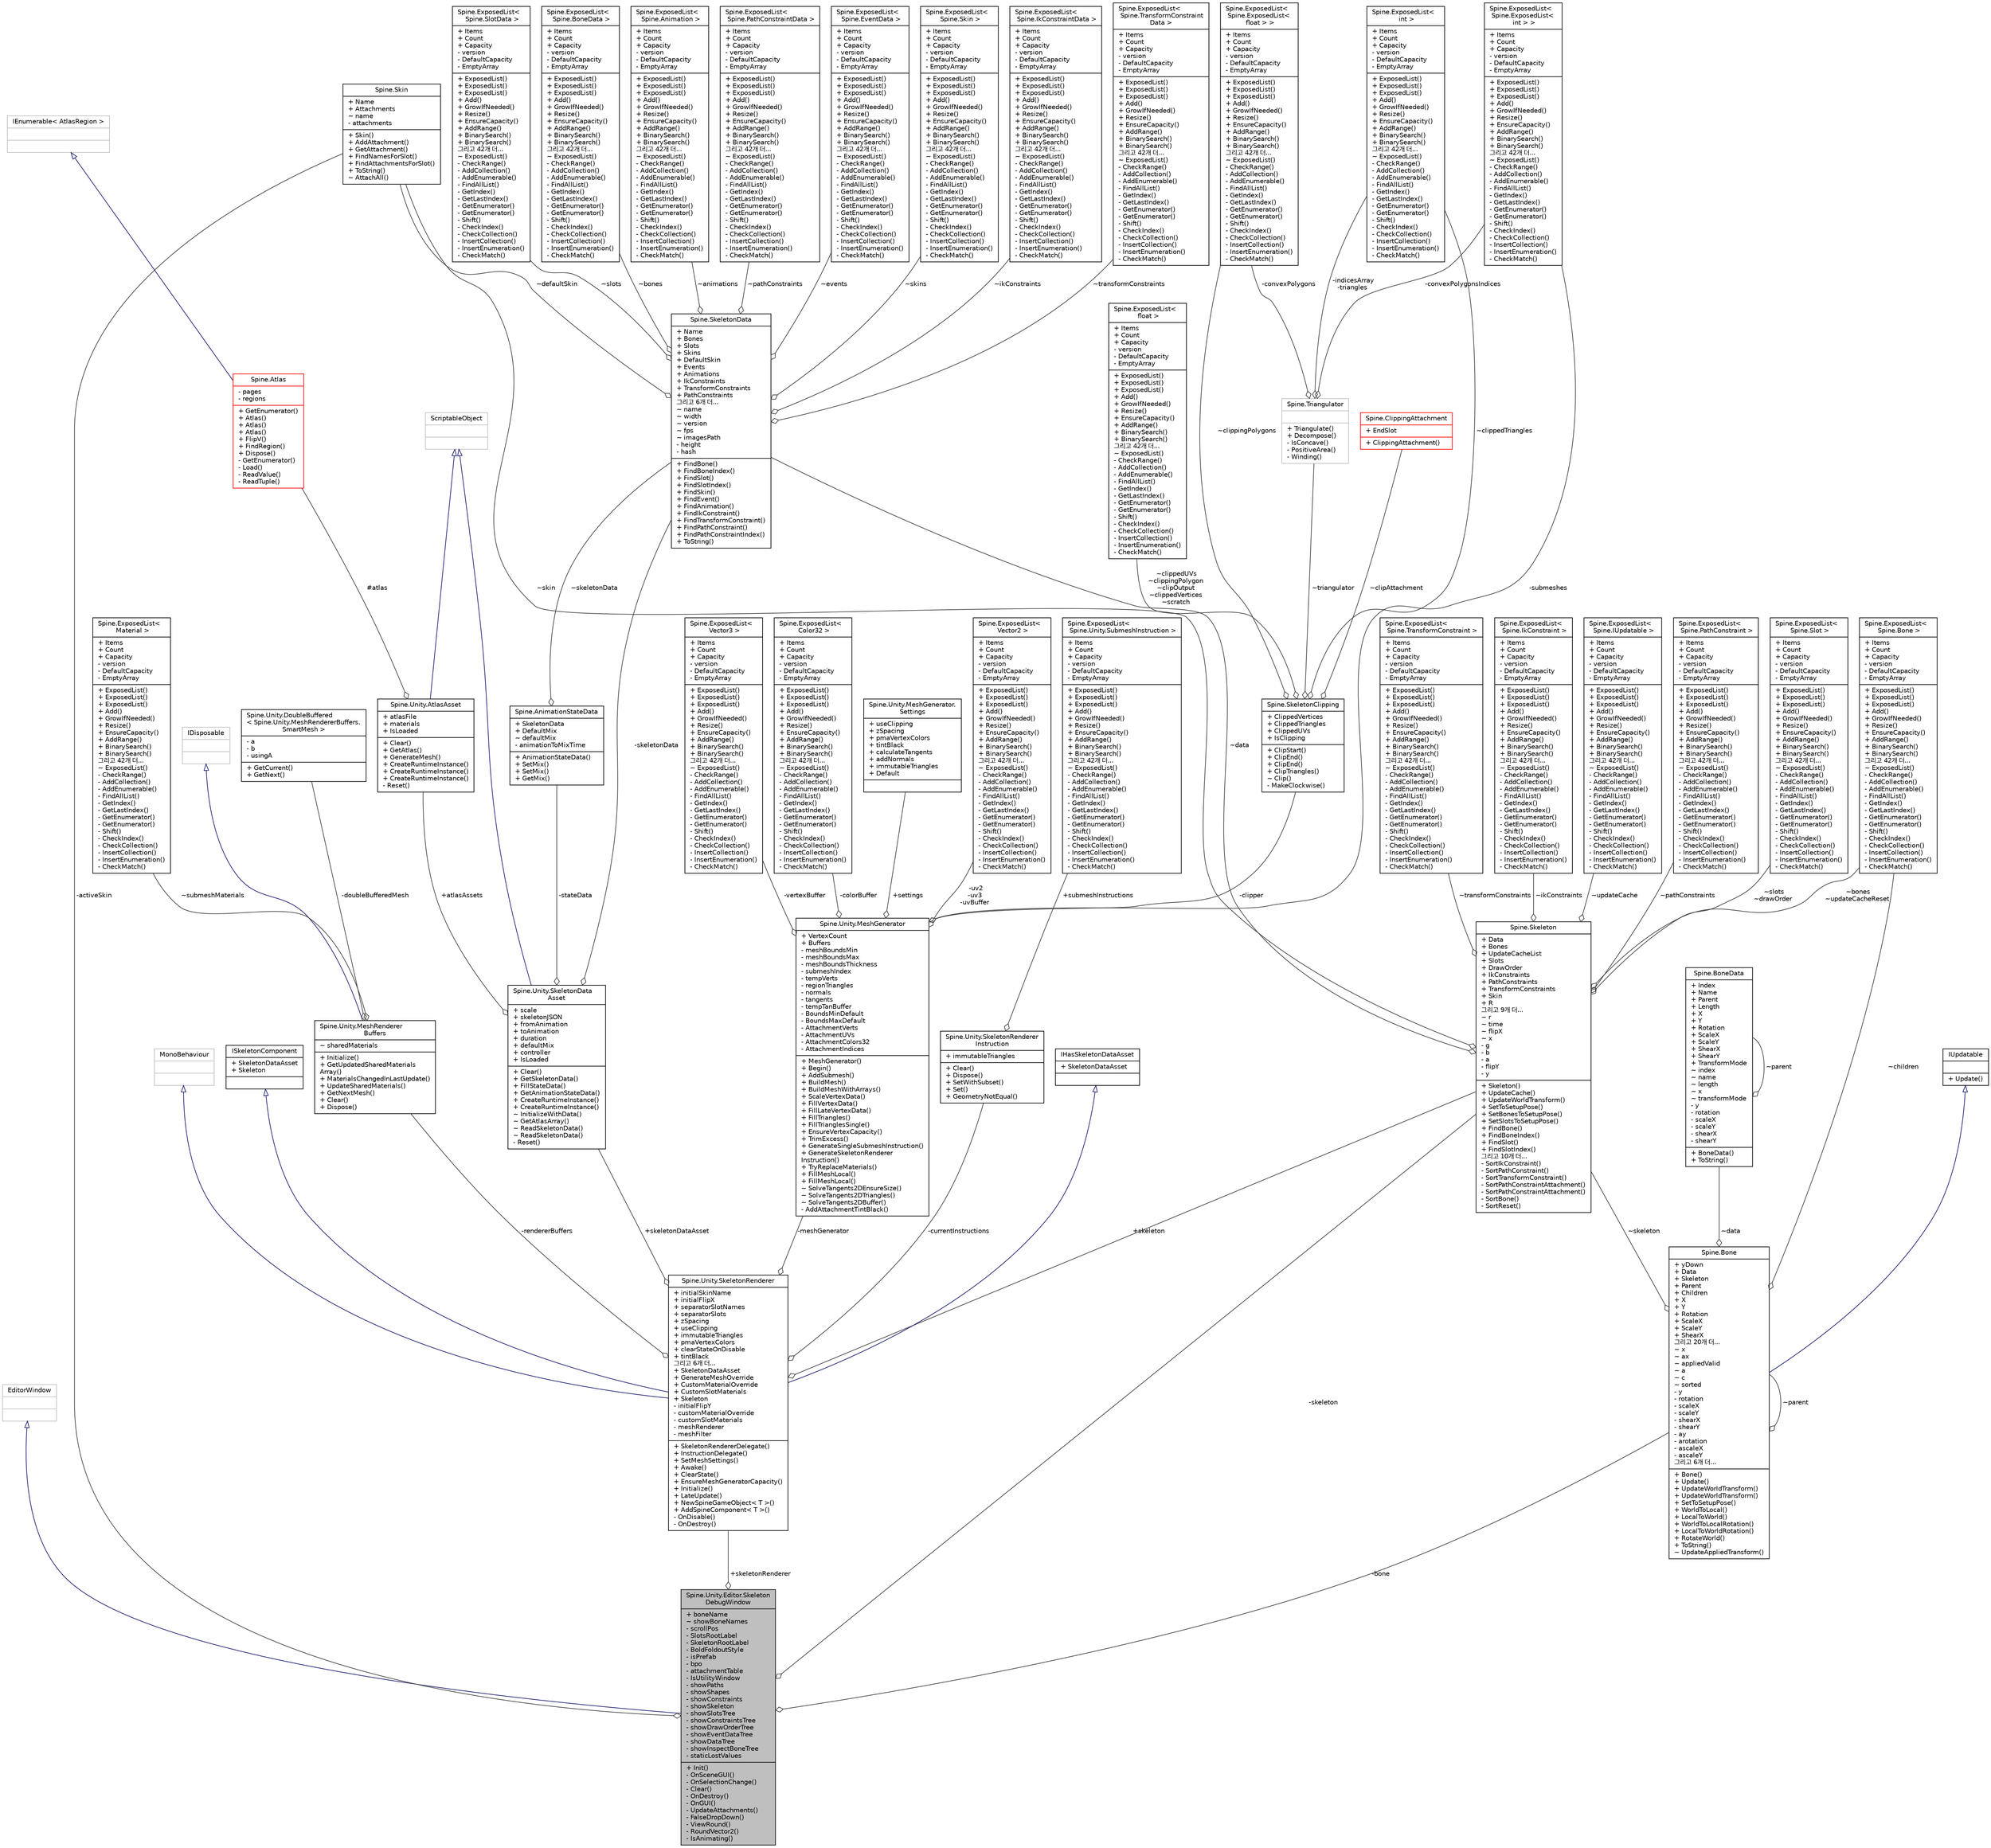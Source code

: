 digraph "Spine.Unity.Editor.SkeletonDebugWindow"
{
 // LATEX_PDF_SIZE
  edge [fontname="Helvetica",fontsize="10",labelfontname="Helvetica",labelfontsize="10"];
  node [fontname="Helvetica",fontsize="10",shape=record];
  Node1 [label="{Spine.Unity.Editor.Skeleton\lDebugWindow\n|+ boneName\l~ showBoneNames\l- scrollPos\l- SlotsRootLabel\l- SkeletonRootLabel\l- BoldFoldoutStyle\l- isPrefab\l- bpo\l- attachmentTable\l- IsUtilityWindow\l- showPaths\l- showShapes\l- showConstraints\l- showSkeleton\l- showSlotsTree\l- showConstraintsTree\l- showDrawOrderTree\l- showEventDataTree\l- showDataTree\l- showInspectBoneTree\l- staticLostValues\l|+ Init()\l- OnSceneGUI()\l- OnSelectionChange()\l- Clear()\l- OnDestroy()\l- OnGUI()\l- UpdateAttachments()\l- FalseDropDown()\l- ViewRound()\l- RoundVector2()\l- IsAnimating()\l}",height=0.2,width=0.4,color="black", fillcolor="grey75", style="filled", fontcolor="black",tooltip=" "];
  Node2 -> Node1 [dir="back",color="midnightblue",fontsize="10",style="solid",arrowtail="onormal"];
  Node2 [label="{EditorWindow\n||}",height=0.2,width=0.4,color="grey75", fillcolor="white", style="filled",tooltip=" "];
  Node3 -> Node1 [color="grey25",fontsize="10",style="solid",label=" -activeSkin" ,arrowhead="odiamond"];
  Node3 [label="{Spine.Skin\n|+ Name\l+ Attachments\l~ name\l- attachments\l|+ Skin()\l+ AddAttachment()\l+ GetAttachment()\l+ FindNamesForSlot()\l+ FindAttachmentsForSlot()\l+ ToString()\l~ AttachAll()\l}",height=0.2,width=0.4,color="black", fillcolor="white", style="filled",URL="$class_spine_1_1_skin.html",tooltip="Stores attachments by slot index and attachment name."];
  Node4 -> Node1 [color="grey25",fontsize="10",style="solid",label=" -skeleton" ,arrowhead="odiamond"];
  Node4 [label="{Spine.Skeleton\n|+ Data\l+ Bones\l+ UpdateCacheList\l+ Slots\l+ DrawOrder\l+ IkConstraints\l+ PathConstraints\l+ TransformConstraints\l+ Skin\l+ R\l그리고 9개 더...\l~ r\l~ time\l~ flipX\l~ x\l- g\l- b\l- a\l- flipY\l- y\l|+ Skeleton()\l+ UpdateCache()\l+ UpdateWorldTransform()\l+ SetToSetupPose()\l+ SetBonesToSetupPose()\l+ SetSlotsToSetupPose()\l+ FindBone()\l+ FindBoneIndex()\l+ FindSlot()\l+ FindSlotIndex()\l그리고 10개 더...\l- SortIkConstraint()\l- SortPathConstraint()\l- SortTransformConstraint()\l- SortPathConstraintAttachment()\l- SortPathConstraintAttachment()\l- SortBone()\l- SortReset()\l}",height=0.2,width=0.4,color="black", fillcolor="white", style="filled",URL="$class_spine_1_1_skeleton.html",tooltip=" "];
  Node5 -> Node4 [color="grey25",fontsize="10",style="solid",label=" ~data" ,arrowhead="odiamond"];
  Node5 [label="{Spine.SkeletonData\n|+ Name\l+ Bones\l+ Slots\l+ Skins\l+ DefaultSkin\l+ Events\l+ Animations\l+ IkConstraints\l+ TransformConstraints\l+ PathConstraints\l그리고 6개 더...\l~ name\l~ width\l~ version\l~ fps\l~ imagesPath\l- height\l- hash\l|+ FindBone()\l+ FindBoneIndex()\l+ FindSlot()\l+ FindSlotIndex()\l+ FindSkin()\l+ FindEvent()\l+ FindAnimation()\l+ FindIkConstraint()\l+ FindTransformConstraint()\l+ FindPathConstraint()\l+ FindPathConstraintIndex()\l+ ToString()\l}",height=0.2,width=0.4,color="black", fillcolor="white", style="filled",URL="$class_spine_1_1_skeleton_data.html",tooltip="Stores the setup pose and all of the stateless data for a skeleton."];
  Node6 -> Node5 [color="grey25",fontsize="10",style="solid",label=" ~animations" ,arrowhead="odiamond"];
  Node6 [label="{Spine.ExposedList\<\l Spine.Animation \>\n|+ Items\l+ Count\l+ Capacity\l- version\l- DefaultCapacity\l- EmptyArray\l|+ ExposedList()\l+ ExposedList()\l+ ExposedList()\l+ Add()\l+ GrowIfNeeded()\l+ Resize()\l+ EnsureCapacity()\l+ AddRange()\l+ BinarySearch()\l+ BinarySearch()\l그리고 42개 더...\l~ ExposedList()\l- CheckRange()\l- AddCollection()\l- AddEnumerable()\l- FindAllList()\l- GetIndex()\l- GetLastIndex()\l- GetEnumerator()\l- GetEnumerator()\l- Shift()\l- CheckIndex()\l- CheckCollection()\l- InsertCollection()\l- InsertEnumeration()\l- CheckMatch()\l}",height=0.2,width=0.4,color="black", fillcolor="white", style="filled",URL="$class_spine_1_1_exposed_list.html",tooltip=" "];
  Node7 -> Node5 [color="grey25",fontsize="10",style="solid",label=" ~pathConstraints" ,arrowhead="odiamond"];
  Node7 [label="{Spine.ExposedList\<\l Spine.PathConstraintData \>\n|+ Items\l+ Count\l+ Capacity\l- version\l- DefaultCapacity\l- EmptyArray\l|+ ExposedList()\l+ ExposedList()\l+ ExposedList()\l+ Add()\l+ GrowIfNeeded()\l+ Resize()\l+ EnsureCapacity()\l+ AddRange()\l+ BinarySearch()\l+ BinarySearch()\l그리고 42개 더...\l~ ExposedList()\l- CheckRange()\l- AddCollection()\l- AddEnumerable()\l- FindAllList()\l- GetIndex()\l- GetLastIndex()\l- GetEnumerator()\l- GetEnumerator()\l- Shift()\l- CheckIndex()\l- CheckCollection()\l- InsertCollection()\l- InsertEnumeration()\l- CheckMatch()\l}",height=0.2,width=0.4,color="black", fillcolor="white", style="filled",URL="$class_spine_1_1_exposed_list.html",tooltip=" "];
  Node8 -> Node5 [color="grey25",fontsize="10",style="solid",label=" ~events" ,arrowhead="odiamond"];
  Node8 [label="{Spine.ExposedList\<\l Spine.EventData \>\n|+ Items\l+ Count\l+ Capacity\l- version\l- DefaultCapacity\l- EmptyArray\l|+ ExposedList()\l+ ExposedList()\l+ ExposedList()\l+ Add()\l+ GrowIfNeeded()\l+ Resize()\l+ EnsureCapacity()\l+ AddRange()\l+ BinarySearch()\l+ BinarySearch()\l그리고 42개 더...\l~ ExposedList()\l- CheckRange()\l- AddCollection()\l- AddEnumerable()\l- FindAllList()\l- GetIndex()\l- GetLastIndex()\l- GetEnumerator()\l- GetEnumerator()\l- Shift()\l- CheckIndex()\l- CheckCollection()\l- InsertCollection()\l- InsertEnumeration()\l- CheckMatch()\l}",height=0.2,width=0.4,color="black", fillcolor="white", style="filled",URL="$class_spine_1_1_exposed_list.html",tooltip=" "];
  Node9 -> Node5 [color="grey25",fontsize="10",style="solid",label=" ~skins" ,arrowhead="odiamond"];
  Node9 [label="{Spine.ExposedList\<\l Spine.Skin \>\n|+ Items\l+ Count\l+ Capacity\l- version\l- DefaultCapacity\l- EmptyArray\l|+ ExposedList()\l+ ExposedList()\l+ ExposedList()\l+ Add()\l+ GrowIfNeeded()\l+ Resize()\l+ EnsureCapacity()\l+ AddRange()\l+ BinarySearch()\l+ BinarySearch()\l그리고 42개 더...\l~ ExposedList()\l- CheckRange()\l- AddCollection()\l- AddEnumerable()\l- FindAllList()\l- GetIndex()\l- GetLastIndex()\l- GetEnumerator()\l- GetEnumerator()\l- Shift()\l- CheckIndex()\l- CheckCollection()\l- InsertCollection()\l- InsertEnumeration()\l- CheckMatch()\l}",height=0.2,width=0.4,color="black", fillcolor="white", style="filled",URL="$class_spine_1_1_exposed_list.html",tooltip=" "];
  Node3 -> Node5 [color="grey25",fontsize="10",style="solid",label=" ~defaultSkin" ,arrowhead="odiamond"];
  Node10 -> Node5 [color="grey25",fontsize="10",style="solid",label=" ~ikConstraints" ,arrowhead="odiamond"];
  Node10 [label="{Spine.ExposedList\<\l Spine.IkConstraintData \>\n|+ Items\l+ Count\l+ Capacity\l- version\l- DefaultCapacity\l- EmptyArray\l|+ ExposedList()\l+ ExposedList()\l+ ExposedList()\l+ Add()\l+ GrowIfNeeded()\l+ Resize()\l+ EnsureCapacity()\l+ AddRange()\l+ BinarySearch()\l+ BinarySearch()\l그리고 42개 더...\l~ ExposedList()\l- CheckRange()\l- AddCollection()\l- AddEnumerable()\l- FindAllList()\l- GetIndex()\l- GetLastIndex()\l- GetEnumerator()\l- GetEnumerator()\l- Shift()\l- CheckIndex()\l- CheckCollection()\l- InsertCollection()\l- InsertEnumeration()\l- CheckMatch()\l}",height=0.2,width=0.4,color="black", fillcolor="white", style="filled",URL="$class_spine_1_1_exposed_list.html",tooltip=" "];
  Node11 -> Node5 [color="grey25",fontsize="10",style="solid",label=" ~transformConstraints" ,arrowhead="odiamond"];
  Node11 [label="{Spine.ExposedList\<\l Spine.TransformConstraint\lData \>\n|+ Items\l+ Count\l+ Capacity\l- version\l- DefaultCapacity\l- EmptyArray\l|+ ExposedList()\l+ ExposedList()\l+ ExposedList()\l+ Add()\l+ GrowIfNeeded()\l+ Resize()\l+ EnsureCapacity()\l+ AddRange()\l+ BinarySearch()\l+ BinarySearch()\l그리고 42개 더...\l~ ExposedList()\l- CheckRange()\l- AddCollection()\l- AddEnumerable()\l- FindAllList()\l- GetIndex()\l- GetLastIndex()\l- GetEnumerator()\l- GetEnumerator()\l- Shift()\l- CheckIndex()\l- CheckCollection()\l- InsertCollection()\l- InsertEnumeration()\l- CheckMatch()\l}",height=0.2,width=0.4,color="black", fillcolor="white", style="filled",URL="$class_spine_1_1_exposed_list.html",tooltip=" "];
  Node12 -> Node5 [color="grey25",fontsize="10",style="solid",label=" ~slots" ,arrowhead="odiamond"];
  Node12 [label="{Spine.ExposedList\<\l Spine.SlotData \>\n|+ Items\l+ Count\l+ Capacity\l- version\l- DefaultCapacity\l- EmptyArray\l|+ ExposedList()\l+ ExposedList()\l+ ExposedList()\l+ Add()\l+ GrowIfNeeded()\l+ Resize()\l+ EnsureCapacity()\l+ AddRange()\l+ BinarySearch()\l+ BinarySearch()\l그리고 42개 더...\l~ ExposedList()\l- CheckRange()\l- AddCollection()\l- AddEnumerable()\l- FindAllList()\l- GetIndex()\l- GetLastIndex()\l- GetEnumerator()\l- GetEnumerator()\l- Shift()\l- CheckIndex()\l- CheckCollection()\l- InsertCollection()\l- InsertEnumeration()\l- CheckMatch()\l}",height=0.2,width=0.4,color="black", fillcolor="white", style="filled",URL="$class_spine_1_1_exposed_list.html",tooltip=" "];
  Node13 -> Node5 [color="grey25",fontsize="10",style="solid",label=" ~bones" ,arrowhead="odiamond"];
  Node13 [label="{Spine.ExposedList\<\l Spine.BoneData \>\n|+ Items\l+ Count\l+ Capacity\l- version\l- DefaultCapacity\l- EmptyArray\l|+ ExposedList()\l+ ExposedList()\l+ ExposedList()\l+ Add()\l+ GrowIfNeeded()\l+ Resize()\l+ EnsureCapacity()\l+ AddRange()\l+ BinarySearch()\l+ BinarySearch()\l그리고 42개 더...\l~ ExposedList()\l- CheckRange()\l- AddCollection()\l- AddEnumerable()\l- FindAllList()\l- GetIndex()\l- GetLastIndex()\l- GetEnumerator()\l- GetEnumerator()\l- Shift()\l- CheckIndex()\l- CheckCollection()\l- InsertCollection()\l- InsertEnumeration()\l- CheckMatch()\l}",height=0.2,width=0.4,color="black", fillcolor="white", style="filled",URL="$class_spine_1_1_exposed_list.html",tooltip=" "];
  Node14 -> Node4 [color="grey25",fontsize="10",style="solid",label=" ~bones\n~updateCacheReset" ,arrowhead="odiamond"];
  Node14 [label="{Spine.ExposedList\<\l Spine.Bone \>\n|+ Items\l+ Count\l+ Capacity\l- version\l- DefaultCapacity\l- EmptyArray\l|+ ExposedList()\l+ ExposedList()\l+ ExposedList()\l+ Add()\l+ GrowIfNeeded()\l+ Resize()\l+ EnsureCapacity()\l+ AddRange()\l+ BinarySearch()\l+ BinarySearch()\l그리고 42개 더...\l~ ExposedList()\l- CheckRange()\l- AddCollection()\l- AddEnumerable()\l- FindAllList()\l- GetIndex()\l- GetLastIndex()\l- GetEnumerator()\l- GetEnumerator()\l- Shift()\l- CheckIndex()\l- CheckCollection()\l- InsertCollection()\l- InsertEnumeration()\l- CheckMatch()\l}",height=0.2,width=0.4,color="black", fillcolor="white", style="filled",URL="$class_spine_1_1_exposed_list.html",tooltip=" "];
  Node15 -> Node4 [color="grey25",fontsize="10",style="solid",label=" ~ikConstraints" ,arrowhead="odiamond"];
  Node15 [label="{Spine.ExposedList\<\l Spine.IkConstraint \>\n|+ Items\l+ Count\l+ Capacity\l- version\l- DefaultCapacity\l- EmptyArray\l|+ ExposedList()\l+ ExposedList()\l+ ExposedList()\l+ Add()\l+ GrowIfNeeded()\l+ Resize()\l+ EnsureCapacity()\l+ AddRange()\l+ BinarySearch()\l+ BinarySearch()\l그리고 42개 더...\l~ ExposedList()\l- CheckRange()\l- AddCollection()\l- AddEnumerable()\l- FindAllList()\l- GetIndex()\l- GetLastIndex()\l- GetEnumerator()\l- GetEnumerator()\l- Shift()\l- CheckIndex()\l- CheckCollection()\l- InsertCollection()\l- InsertEnumeration()\l- CheckMatch()\l}",height=0.2,width=0.4,color="black", fillcolor="white", style="filled",URL="$class_spine_1_1_exposed_list.html",tooltip=" "];
  Node16 -> Node4 [color="grey25",fontsize="10",style="solid",label=" ~updateCache" ,arrowhead="odiamond"];
  Node16 [label="{Spine.ExposedList\<\l Spine.IUpdatable \>\n|+ Items\l+ Count\l+ Capacity\l- version\l- DefaultCapacity\l- EmptyArray\l|+ ExposedList()\l+ ExposedList()\l+ ExposedList()\l+ Add()\l+ GrowIfNeeded()\l+ Resize()\l+ EnsureCapacity()\l+ AddRange()\l+ BinarySearch()\l+ BinarySearch()\l그리고 42개 더...\l~ ExposedList()\l- CheckRange()\l- AddCollection()\l- AddEnumerable()\l- FindAllList()\l- GetIndex()\l- GetLastIndex()\l- GetEnumerator()\l- GetEnumerator()\l- Shift()\l- CheckIndex()\l- CheckCollection()\l- InsertCollection()\l- InsertEnumeration()\l- CheckMatch()\l}",height=0.2,width=0.4,color="black", fillcolor="white", style="filled",URL="$class_spine_1_1_exposed_list.html",tooltip=" "];
  Node3 -> Node4 [color="grey25",fontsize="10",style="solid",label=" ~skin" ,arrowhead="odiamond"];
  Node17 -> Node4 [color="grey25",fontsize="10",style="solid",label=" ~pathConstraints" ,arrowhead="odiamond"];
  Node17 [label="{Spine.ExposedList\<\l Spine.PathConstraint \>\n|+ Items\l+ Count\l+ Capacity\l- version\l- DefaultCapacity\l- EmptyArray\l|+ ExposedList()\l+ ExposedList()\l+ ExposedList()\l+ Add()\l+ GrowIfNeeded()\l+ Resize()\l+ EnsureCapacity()\l+ AddRange()\l+ BinarySearch()\l+ BinarySearch()\l그리고 42개 더...\l~ ExposedList()\l- CheckRange()\l- AddCollection()\l- AddEnumerable()\l- FindAllList()\l- GetIndex()\l- GetLastIndex()\l- GetEnumerator()\l- GetEnumerator()\l- Shift()\l- CheckIndex()\l- CheckCollection()\l- InsertCollection()\l- InsertEnumeration()\l- CheckMatch()\l}",height=0.2,width=0.4,color="black", fillcolor="white", style="filled",URL="$class_spine_1_1_exposed_list.html",tooltip=" "];
  Node18 -> Node4 [color="grey25",fontsize="10",style="solid",label=" ~slots\n~drawOrder" ,arrowhead="odiamond"];
  Node18 [label="{Spine.ExposedList\<\l Spine.Slot \>\n|+ Items\l+ Count\l+ Capacity\l- version\l- DefaultCapacity\l- EmptyArray\l|+ ExposedList()\l+ ExposedList()\l+ ExposedList()\l+ Add()\l+ GrowIfNeeded()\l+ Resize()\l+ EnsureCapacity()\l+ AddRange()\l+ BinarySearch()\l+ BinarySearch()\l그리고 42개 더...\l~ ExposedList()\l- CheckRange()\l- AddCollection()\l- AddEnumerable()\l- FindAllList()\l- GetIndex()\l- GetLastIndex()\l- GetEnumerator()\l- GetEnumerator()\l- Shift()\l- CheckIndex()\l- CheckCollection()\l- InsertCollection()\l- InsertEnumeration()\l- CheckMatch()\l}",height=0.2,width=0.4,color="black", fillcolor="white", style="filled",URL="$class_spine_1_1_exposed_list.html",tooltip=" "];
  Node19 -> Node4 [color="grey25",fontsize="10",style="solid",label=" ~transformConstraints" ,arrowhead="odiamond"];
  Node19 [label="{Spine.ExposedList\<\l Spine.TransformConstraint \>\n|+ Items\l+ Count\l+ Capacity\l- version\l- DefaultCapacity\l- EmptyArray\l|+ ExposedList()\l+ ExposedList()\l+ ExposedList()\l+ Add()\l+ GrowIfNeeded()\l+ Resize()\l+ EnsureCapacity()\l+ AddRange()\l+ BinarySearch()\l+ BinarySearch()\l그리고 42개 더...\l~ ExposedList()\l- CheckRange()\l- AddCollection()\l- AddEnumerable()\l- FindAllList()\l- GetIndex()\l- GetLastIndex()\l- GetEnumerator()\l- GetEnumerator()\l- Shift()\l- CheckIndex()\l- CheckCollection()\l- InsertCollection()\l- InsertEnumeration()\l- CheckMatch()\l}",height=0.2,width=0.4,color="black", fillcolor="white", style="filled",URL="$class_spine_1_1_exposed_list.html",tooltip=" "];
  Node20 -> Node1 [color="grey25",fontsize="10",style="solid",label=" +skeletonRenderer" ,arrowhead="odiamond"];
  Node20 [label="{Spine.Unity.SkeletonRenderer\n|+ initialSkinName\l+ initialFlipX\l+ separatorSlotNames\l+ separatorSlots\l+ zSpacing\l+ useClipping\l+ immutableTriangles\l+ pmaVertexColors\l+ clearStateOnDisable\l+ tintBlack\l그리고 6개 더...\l+ SkeletonDataAsset\l+ GenerateMeshOverride\l+ CustomMaterialOverride\l+ CustomSlotMaterials\l+ Skeleton\l- initialFlipY\l- customMaterialOverride\l- customSlotMaterials\l- meshRenderer\l- meshFilter\l|+ SkeletonRendererDelegate()\l+ InstructionDelegate()\l+ SetMeshSettings()\l+ Awake()\l+ ClearState()\l+ EnsureMeshGeneratorCapacity()\l+ Initialize()\l+ LateUpdate()\l+ NewSpineGameObject\< T \>()\l+ AddSpineComponent\< T \>()\l- OnDisable()\l- OnDestroy()\l}",height=0.2,width=0.4,color="black", fillcolor="white", style="filled",URL="$class_spine_1_1_unity_1_1_skeleton_renderer.html",tooltip="Renders a skeleton."];
  Node21 -> Node20 [dir="back",color="midnightblue",fontsize="10",style="solid",arrowtail="onormal"];
  Node21 [label="{MonoBehaviour\n||}",height=0.2,width=0.4,color="grey75", fillcolor="white", style="filled",tooltip=" "];
  Node22 -> Node20 [dir="back",color="midnightblue",fontsize="10",style="solid",arrowtail="onormal"];
  Node22 [label="{ISkeletonComponent\n|+ SkeletonDataAsset\l+ Skeleton\l|}",height=0.2,width=0.4,color="black", fillcolor="white", style="filled",URL="$interface_spine_1_1_unity_1_1_i_skeleton_component.html",tooltip="A Spine-Unity Component that manages a Spine.Skeleton instance, instantiated from a SkeletonDataAsset..."];
  Node23 -> Node20 [dir="back",color="midnightblue",fontsize="10",style="solid",arrowtail="onormal"];
  Node23 [label="{IHasSkeletonDataAsset\n|+ SkeletonDataAsset\l|}",height=0.2,width=0.4,color="black", fillcolor="white", style="filled",URL="$interface_spine_1_1_unity_1_1_i_has_skeleton_data_asset.html",tooltip="Holds a reference to a SkeletonDataAsset."];
  Node24 -> Node20 [color="grey25",fontsize="10",style="solid",label=" +skeletonDataAsset" ,arrowhead="odiamond"];
  Node24 [label="{Spine.Unity.SkeletonData\lAsset\n|+ scale\l+ skeletonJSON\l+ fromAnimation\l+ toAnimation\l+ duration\l+ defaultMix\l+ controller\l+ IsLoaded\l|+ Clear()\l+ GetSkeletonData()\l+ FillStateData()\l+ GetAnimationStateData()\l+ CreateRuntimeInstance()\l+ CreateRuntimeInstance()\l~ InitializeWithData()\l~ GetAtlasArray()\l~ ReadSkeletonData()\l~ ReadSkeletonData()\l- Reset()\l}",height=0.2,width=0.4,color="black", fillcolor="white", style="filled",URL="$class_spine_1_1_unity_1_1_skeleton_data_asset.html",tooltip=" "];
  Node25 -> Node24 [dir="back",color="midnightblue",fontsize="10",style="solid",arrowtail="onormal"];
  Node25 [label="{ScriptableObject\n||}",height=0.2,width=0.4,color="grey75", fillcolor="white", style="filled",tooltip=" "];
  Node26 -> Node24 [color="grey25",fontsize="10",style="solid",label=" -stateData" ,arrowhead="odiamond"];
  Node26 [label="{Spine.AnimationStateData\n|+ SkeletonData\l+ DefaultMix\l~ defaultMix\l- animationToMixTime\l|+ AnimationStateData()\l+ SetMix()\l+ SetMix()\l+ GetMix()\l}",height=0.2,width=0.4,color="black", fillcolor="white", style="filled",URL="$class_spine_1_1_animation_state_data.html",tooltip="Stores mix (crossfade) durations to be applied when AnimationState animations are changed."];
  Node5 -> Node26 [color="grey25",fontsize="10",style="solid",label=" ~skeletonData" ,arrowhead="odiamond"];
  Node5 -> Node24 [color="grey25",fontsize="10",style="solid",label=" -skeletonData" ,arrowhead="odiamond"];
  Node27 -> Node24 [color="grey25",fontsize="10",style="solid",label=" +atlasAssets" ,arrowhead="odiamond"];
  Node27 [label="{Spine.Unity.AtlasAsset\n|+ atlasFile\l+ materials\l+ IsLoaded\l|+ Clear()\l+ GetAtlas()\l+ GenerateMesh()\l+ CreateRuntimeInstance()\l+ CreateRuntimeInstance()\l+ CreateRuntimeInstance()\l- Reset()\l}",height=0.2,width=0.4,color="black", fillcolor="white", style="filled",URL="$class_spine_1_1_unity_1_1_atlas_asset.html",tooltip="Loads and stores a Spine atlas and list of materials."];
  Node25 -> Node27 [dir="back",color="midnightblue",fontsize="10",style="solid",arrowtail="onormal"];
  Node28 -> Node27 [color="grey25",fontsize="10",style="solid",label=" #atlas" ,arrowhead="odiamond"];
  Node28 [label="{Spine.Atlas\n|- pages\l- regions\l|+ GetEnumerator()\l+ Atlas()\l+ Atlas()\l+ Atlas()\l+ FlipV()\l+ FindRegion()\l+ Dispose()\l- GetEnumerator()\l- Load()\l- ReadValue()\l- ReadTuple()\l}",height=0.2,width=0.4,color="red", fillcolor="white", style="filled",URL="$class_spine_1_1_atlas.html",tooltip=" "];
  Node29 -> Node28 [dir="back",color="midnightblue",fontsize="10",style="solid",arrowtail="onormal"];
  Node29 [label="{IEnumerable\< AtlasRegion \>\n||}",height=0.2,width=0.4,color="grey75", fillcolor="white", style="filled",tooltip=" "];
  Node31 -> Node20 [color="grey25",fontsize="10",style="solid",label=" -rendererBuffers" ,arrowhead="odiamond"];
  Node31 [label="{Spine.Unity.MeshRenderer\lBuffers\n|~ sharedMaterials\l|+ Initialize()\l+ GetUpdatedSharedMaterials\lArray()\l+ MaterialsChangedInLastUpdate()\l+ UpdateSharedMaterials()\l+ GetNextMesh()\l+ Clear()\l+ Dispose()\l}",height=0.2,width=0.4,color="black", fillcolor="white", style="filled",URL="$class_spine_1_1_unity_1_1_mesh_renderer_buffers.html",tooltip=" "];
  Node32 -> Node31 [dir="back",color="midnightblue",fontsize="10",style="solid",arrowtail="onormal"];
  Node32 [label="{IDisposable\n||}",height=0.2,width=0.4,color="grey75", fillcolor="white", style="filled",tooltip=" "];
  Node33 -> Node31 [color="grey25",fontsize="10",style="solid",label=" -doubleBufferedMesh" ,arrowhead="odiamond"];
  Node33 [label="{Spine.Unity.DoubleBuffered\l\< Spine.Unity.MeshRendererBuffers.\lSmartMesh \>\n|- a\l- b\l- usingA\l|+ GetCurrent()\l+ GetNext()\l}",height=0.2,width=0.4,color="black", fillcolor="white", style="filled",URL="$class_spine_1_1_unity_1_1_double_buffered.html",tooltip=" "];
  Node34 -> Node31 [color="grey25",fontsize="10",style="solid",label=" ~submeshMaterials" ,arrowhead="odiamond"];
  Node34 [label="{Spine.ExposedList\<\l Material \>\n|+ Items\l+ Count\l+ Capacity\l- version\l- DefaultCapacity\l- EmptyArray\l|+ ExposedList()\l+ ExposedList()\l+ ExposedList()\l+ Add()\l+ GrowIfNeeded()\l+ Resize()\l+ EnsureCapacity()\l+ AddRange()\l+ BinarySearch()\l+ BinarySearch()\l그리고 42개 더...\l~ ExposedList()\l- CheckRange()\l- AddCollection()\l- AddEnumerable()\l- FindAllList()\l- GetIndex()\l- GetLastIndex()\l- GetEnumerator()\l- GetEnumerator()\l- Shift()\l- CheckIndex()\l- CheckCollection()\l- InsertCollection()\l- InsertEnumeration()\l- CheckMatch()\l}",height=0.2,width=0.4,color="black", fillcolor="white", style="filled",URL="$class_spine_1_1_exposed_list.html",tooltip=" "];
  Node35 -> Node20 [color="grey25",fontsize="10",style="solid",label=" -meshGenerator" ,arrowhead="odiamond"];
  Node35 [label="{Spine.Unity.MeshGenerator\n|+ VertexCount\l+ Buffers\l- meshBoundsMin\l- meshBoundsMax\l- meshBoundsThickness\l- submeshIndex\l- tempVerts\l- regionTriangles\l- normals\l- tangents\l- tempTanBuffer\l- BoundsMinDefault\l- BoundsMaxDefault\l- AttachmentVerts\l- AttachmentUVs\l- AttachmentColors32\l- AttachmentIndices\l|+ MeshGenerator()\l+ Begin()\l+ AddSubmesh()\l+ BuildMesh()\l+ BuildMeshWithArrays()\l+ ScaleVertexData()\l+ FillVertexData()\l+ FillLateVertexData()\l+ FillTriangles()\l+ FillTrianglesSingle()\l+ EnsureVertexCapacity()\l+ TrimExcess()\l+ GenerateSingleSubmeshInstruction()\l+ GenerateSkeletonRenderer\lInstruction()\l+ TryReplaceMaterials()\l+ FillMeshLocal()\l+ FillMeshLocal()\l~ SolveTangents2DEnsureSize()\l~ SolveTangents2DTriangles()\l~ SolveTangents2DBuffer()\l- AddAttachmentTintBlack()\l}",height=0.2,width=0.4,color="black", fillcolor="white", style="filled",URL="$class_spine_1_1_unity_1_1_mesh_generator.html",tooltip=" "];
  Node36 -> Node35 [color="grey25",fontsize="10",style="solid",label=" -clipper" ,arrowhead="odiamond"];
  Node36 [label="{Spine.SkeletonClipping\n|+ ClippedVertices\l+ ClippedTriangles\l+ ClippedUVs\l+ IsClipping\l|+ ClipStart()\l+ ClipEnd()\l+ ClipEnd()\l+ ClipTriangles()\l~ Clip()\l- MakeClockwise()\l}",height=0.2,width=0.4,color="black", fillcolor="white", style="filled",URL="$class_spine_1_1_skeleton_clipping.html",tooltip=" "];
  Node37 -> Node36 [color="grey25",fontsize="10",style="solid",label=" ~clipAttachment" ,arrowhead="odiamond"];
  Node37 [label="{Spine.ClippingAttachment\n|+ EndSlot\l|+ ClippingAttachment()\l}",height=0.2,width=0.4,color="red", fillcolor="white", style="filled",URL="$class_spine_1_1_clipping_attachment.html",tooltip=" "];
  Node42 -> Node36 [color="grey25",fontsize="10",style="solid",label=" ~clippedUVs\n~clippingPolygon\n~clipOutput\n~clippedVertices\n~scratch" ,arrowhead="odiamond"];
  Node42 [label="{Spine.ExposedList\<\l float \>\n|+ Items\l+ Count\l+ Capacity\l- version\l- DefaultCapacity\l- EmptyArray\l|+ ExposedList()\l+ ExposedList()\l+ ExposedList()\l+ Add()\l+ GrowIfNeeded()\l+ Resize()\l+ EnsureCapacity()\l+ AddRange()\l+ BinarySearch()\l+ BinarySearch()\l그리고 42개 더...\l~ ExposedList()\l- CheckRange()\l- AddCollection()\l- AddEnumerable()\l- FindAllList()\l- GetIndex()\l- GetLastIndex()\l- GetEnumerator()\l- GetEnumerator()\l- Shift()\l- CheckIndex()\l- CheckCollection()\l- InsertCollection()\l- InsertEnumeration()\l- CheckMatch()\l}",height=0.2,width=0.4,color="black", fillcolor="white", style="filled",URL="$class_spine_1_1_exposed_list.html",tooltip=" "];
  Node43 -> Node36 [color="grey25",fontsize="10",style="solid",label=" ~clippedTriangles" ,arrowhead="odiamond"];
  Node43 [label="{Spine.ExposedList\<\l int \>\n|+ Items\l+ Count\l+ Capacity\l- version\l- DefaultCapacity\l- EmptyArray\l|+ ExposedList()\l+ ExposedList()\l+ ExposedList()\l+ Add()\l+ GrowIfNeeded()\l+ Resize()\l+ EnsureCapacity()\l+ AddRange()\l+ BinarySearch()\l+ BinarySearch()\l그리고 42개 더...\l~ ExposedList()\l- CheckRange()\l- AddCollection()\l- AddEnumerable()\l- FindAllList()\l- GetIndex()\l- GetLastIndex()\l- GetEnumerator()\l- GetEnumerator()\l- Shift()\l- CheckIndex()\l- CheckCollection()\l- InsertCollection()\l- InsertEnumeration()\l- CheckMatch()\l}",height=0.2,width=0.4,color="black", fillcolor="white", style="filled",URL="$class_spine_1_1_exposed_list.html",tooltip=" "];
  Node44 -> Node36 [color="grey25",fontsize="10",style="solid",label=" ~triangulator" ,arrowhead="odiamond"];
  Node44 [label="{Spine.Triangulator\n||+ Triangulate()\l+ Decompose()\l- IsConcave()\l- PositiveArea()\l- Winding()\l}",height=0.2,width=0.4,color="grey75", fillcolor="white", style="filled",tooltip=" "];
  Node43 -> Node44 [color="grey25",fontsize="10",style="solid",label=" -indicesArray\n-triangles" ,arrowhead="odiamond"];
  Node46 -> Node44 [color="grey25",fontsize="10",style="solid",label=" -convexPolygonsIndices" ,arrowhead="odiamond"];
  Node46 [label="{Spine.ExposedList\<\l Spine.ExposedList\<\l int \> \>\n|+ Items\l+ Count\l+ Capacity\l- version\l- DefaultCapacity\l- EmptyArray\l|+ ExposedList()\l+ ExposedList()\l+ ExposedList()\l+ Add()\l+ GrowIfNeeded()\l+ Resize()\l+ EnsureCapacity()\l+ AddRange()\l+ BinarySearch()\l+ BinarySearch()\l그리고 42개 더...\l~ ExposedList()\l- CheckRange()\l- AddCollection()\l- AddEnumerable()\l- FindAllList()\l- GetIndex()\l- GetLastIndex()\l- GetEnumerator()\l- GetEnumerator()\l- Shift()\l- CheckIndex()\l- CheckCollection()\l- InsertCollection()\l- InsertEnumeration()\l- CheckMatch()\l}",height=0.2,width=0.4,color="black", fillcolor="white", style="filled",URL="$class_spine_1_1_exposed_list.html",tooltip=" "];
  Node48 -> Node44 [color="grey25",fontsize="10",style="solid",label=" -convexPolygons" ,arrowhead="odiamond"];
  Node48 [label="{Spine.ExposedList\<\l Spine.ExposedList\<\l float \> \>\n|+ Items\l+ Count\l+ Capacity\l- version\l- DefaultCapacity\l- EmptyArray\l|+ ExposedList()\l+ ExposedList()\l+ ExposedList()\l+ Add()\l+ GrowIfNeeded()\l+ Resize()\l+ EnsureCapacity()\l+ AddRange()\l+ BinarySearch()\l+ BinarySearch()\l그리고 42개 더...\l~ ExposedList()\l- CheckRange()\l- AddCollection()\l- AddEnumerable()\l- FindAllList()\l- GetIndex()\l- GetLastIndex()\l- GetEnumerator()\l- GetEnumerator()\l- Shift()\l- CheckIndex()\l- CheckCollection()\l- InsertCollection()\l- InsertEnumeration()\l- CheckMatch()\l}",height=0.2,width=0.4,color="black", fillcolor="white", style="filled",URL="$class_spine_1_1_exposed_list.html",tooltip=" "];
  Node48 -> Node36 [color="grey25",fontsize="10",style="solid",label=" ~clippingPolygons" ,arrowhead="odiamond"];
  Node50 -> Node35 [color="grey25",fontsize="10",style="solid",label=" -uv2\n-uv3\n-uvBuffer" ,arrowhead="odiamond"];
  Node50 [label="{Spine.ExposedList\<\l Vector2 \>\n|+ Items\l+ Count\l+ Capacity\l- version\l- DefaultCapacity\l- EmptyArray\l|+ ExposedList()\l+ ExposedList()\l+ ExposedList()\l+ Add()\l+ GrowIfNeeded()\l+ Resize()\l+ EnsureCapacity()\l+ AddRange()\l+ BinarySearch()\l+ BinarySearch()\l그리고 42개 더...\l~ ExposedList()\l- CheckRange()\l- AddCollection()\l- AddEnumerable()\l- FindAllList()\l- GetIndex()\l- GetLastIndex()\l- GetEnumerator()\l- GetEnumerator()\l- Shift()\l- CheckIndex()\l- CheckCollection()\l- InsertCollection()\l- InsertEnumeration()\l- CheckMatch()\l}",height=0.2,width=0.4,color="black", fillcolor="white", style="filled",URL="$class_spine_1_1_exposed_list.html",tooltip=" "];
  Node46 -> Node35 [color="grey25",fontsize="10",style="solid",label=" -submeshes" ,arrowhead="odiamond"];
  Node51 -> Node35 [color="grey25",fontsize="10",style="solid",label=" -vertexBuffer" ,arrowhead="odiamond"];
  Node51 [label="{Spine.ExposedList\<\l Vector3 \>\n|+ Items\l+ Count\l+ Capacity\l- version\l- DefaultCapacity\l- EmptyArray\l|+ ExposedList()\l+ ExposedList()\l+ ExposedList()\l+ Add()\l+ GrowIfNeeded()\l+ Resize()\l+ EnsureCapacity()\l+ AddRange()\l+ BinarySearch()\l+ BinarySearch()\l그리고 42개 더...\l~ ExposedList()\l- CheckRange()\l- AddCollection()\l- AddEnumerable()\l- FindAllList()\l- GetIndex()\l- GetLastIndex()\l- GetEnumerator()\l- GetEnumerator()\l- Shift()\l- CheckIndex()\l- CheckCollection()\l- InsertCollection()\l- InsertEnumeration()\l- CheckMatch()\l}",height=0.2,width=0.4,color="black", fillcolor="white", style="filled",URL="$class_spine_1_1_exposed_list.html",tooltip=" "];
  Node52 -> Node35 [color="grey25",fontsize="10",style="solid",label=" -colorBuffer" ,arrowhead="odiamond"];
  Node52 [label="{Spine.ExposedList\<\l Color32 \>\n|+ Items\l+ Count\l+ Capacity\l- version\l- DefaultCapacity\l- EmptyArray\l|+ ExposedList()\l+ ExposedList()\l+ ExposedList()\l+ Add()\l+ GrowIfNeeded()\l+ Resize()\l+ EnsureCapacity()\l+ AddRange()\l+ BinarySearch()\l+ BinarySearch()\l그리고 42개 더...\l~ ExposedList()\l- CheckRange()\l- AddCollection()\l- AddEnumerable()\l- FindAllList()\l- GetIndex()\l- GetLastIndex()\l- GetEnumerator()\l- GetEnumerator()\l- Shift()\l- CheckIndex()\l- CheckCollection()\l- InsertCollection()\l- InsertEnumeration()\l- CheckMatch()\l}",height=0.2,width=0.4,color="black", fillcolor="white", style="filled",URL="$class_spine_1_1_exposed_list.html",tooltip=" "];
  Node53 -> Node35 [color="grey25",fontsize="10",style="solid",label=" +settings" ,arrowhead="odiamond"];
  Node53 [label="{Spine.Unity.MeshGenerator.\lSettings\n|+ useClipping\l+ zSpacing\l+ pmaVertexColors\l+ tintBlack\l+ calculateTangents\l+ addNormals\l+ immutableTriangles\l+ Default\l|}",height=0.2,width=0.4,color="black", fillcolor="white", style="filled",URL="$struct_spine_1_1_unity_1_1_mesh_generator_1_1_settings.html",tooltip=" "];
  Node4 -> Node20 [color="grey25",fontsize="10",style="solid",label=" +skeleton" ,arrowhead="odiamond"];
  Node54 -> Node20 [color="grey25",fontsize="10",style="solid",label=" -currentInstructions" ,arrowhead="odiamond"];
  Node54 [label="{Spine.Unity.SkeletonRenderer\lInstruction\n|+ immutableTriangles\l|+ Clear()\l+ Dispose()\l+ SetWithSubset()\l+ Set()\l+ GeometryNotEqual()\l}",height=0.2,width=0.4,color="black", fillcolor="white", style="filled",URL="$class_spine_1_1_unity_1_1_skeleton_renderer_instruction.html",tooltip=" "];
  Node55 -> Node54 [color="grey25",fontsize="10",style="solid",label=" +submeshInstructions" ,arrowhead="odiamond"];
  Node55 [label="{Spine.ExposedList\<\l Spine.Unity.SubmeshInstruction \>\n|+ Items\l+ Count\l+ Capacity\l- version\l- DefaultCapacity\l- EmptyArray\l|+ ExposedList()\l+ ExposedList()\l+ ExposedList()\l+ Add()\l+ GrowIfNeeded()\l+ Resize()\l+ EnsureCapacity()\l+ AddRange()\l+ BinarySearch()\l+ BinarySearch()\l그리고 42개 더...\l~ ExposedList()\l- CheckRange()\l- AddCollection()\l- AddEnumerable()\l- FindAllList()\l- GetIndex()\l- GetLastIndex()\l- GetEnumerator()\l- GetEnumerator()\l- Shift()\l- CheckIndex()\l- CheckCollection()\l- InsertCollection()\l- InsertEnumeration()\l- CheckMatch()\l}",height=0.2,width=0.4,color="black", fillcolor="white", style="filled",URL="$class_spine_1_1_exposed_list.html",tooltip=" "];
  Node56 -> Node1 [color="grey25",fontsize="10",style="solid",label=" -bone" ,arrowhead="odiamond"];
  Node56 [label="{Spine.Bone\n|+ yDown\l+ Data\l+ Skeleton\l+ Parent\l+ Children\l+ X\l+ Y\l+ Rotation\l+ ScaleX\l+ ScaleY\l+ ShearX\l그리고 20개 더...\l~ x\l~ ax\l~ appliedValid\l~ a\l~ c\l~ sorted\l- y\l- rotation\l- scaleX\l- scaleY\l- shearX\l- shearY\l- ay\l- arotation\l- ascaleX\l- ascaleY\l그리고 6개 더...\l|+ Bone()\l+ Update()\l+ UpdateWorldTransform()\l+ UpdateWorldTransform()\l+ SetToSetupPose()\l+ WorldToLocal()\l+ LocalToWorld()\l+ WorldToLocalRotation()\l+ LocalToWorldRotation()\l+ RotateWorld()\l+ ToString()\l~ UpdateAppliedTransform()\l}",height=0.2,width=0.4,color="black", fillcolor="white", style="filled",URL="$class_spine_1_1_bone.html",tooltip="Stores a bone's current pose."];
  Node57 -> Node56 [dir="back",color="midnightblue",fontsize="10",style="solid",arrowtail="onormal"];
  Node57 [label="{IUpdatable\n||+ Update()\l}",height=0.2,width=0.4,color="black", fillcolor="white", style="filled",URL="$interface_spine_1_1_i_updatable.html",tooltip=" "];
  Node14 -> Node56 [color="grey25",fontsize="10",style="solid",label=" ~children" ,arrowhead="odiamond"];
  Node41 -> Node56 [color="grey25",fontsize="10",style="solid",label=" ~data" ,arrowhead="odiamond"];
  Node41 [label="{Spine.BoneData\n|+ Index\l+ Name\l+ Parent\l+ Length\l+ X\l+ Y\l+ Rotation\l+ ScaleX\l+ ScaleY\l+ ShearX\l+ ShearY\l+ TransformMode\l~ index\l~ name\l~ length\l~ x\l~ transformMode\l- y\l- rotation\l- scaleX\l- scaleY\l- shearX\l- shearY\l|+ BoneData()\l+ ToString()\l}",height=0.2,width=0.4,color="black", fillcolor="white", style="filled",URL="$class_spine_1_1_bone_data.html",tooltip=" "];
  Node41 -> Node41 [color="grey25",fontsize="10",style="solid",label=" ~parent" ,arrowhead="odiamond"];
  Node4 -> Node56 [color="grey25",fontsize="10",style="solid",label=" ~skeleton" ,arrowhead="odiamond"];
  Node56 -> Node56 [color="grey25",fontsize="10",style="solid",label=" ~parent" ,arrowhead="odiamond"];
}
